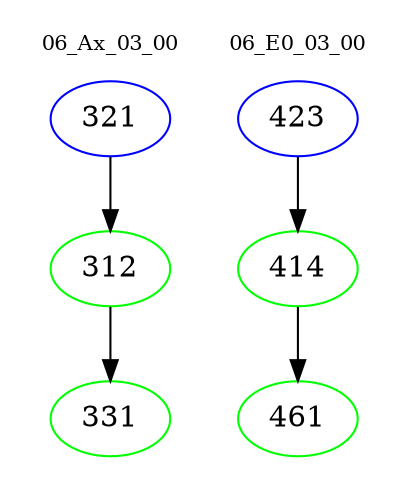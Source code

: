 digraph{
subgraph cluster_0 {
color = white
label = "06_Ax_03_00";
fontsize=10;
T0_321 [label="321", color="blue"]
T0_321 -> T0_312 [color="black"]
T0_312 [label="312", color="green"]
T0_312 -> T0_331 [color="black"]
T0_331 [label="331", color="green"]
}
subgraph cluster_1 {
color = white
label = "06_E0_03_00";
fontsize=10;
T1_423 [label="423", color="blue"]
T1_423 -> T1_414 [color="black"]
T1_414 [label="414", color="green"]
T1_414 -> T1_461 [color="black"]
T1_461 [label="461", color="green"]
}
}
